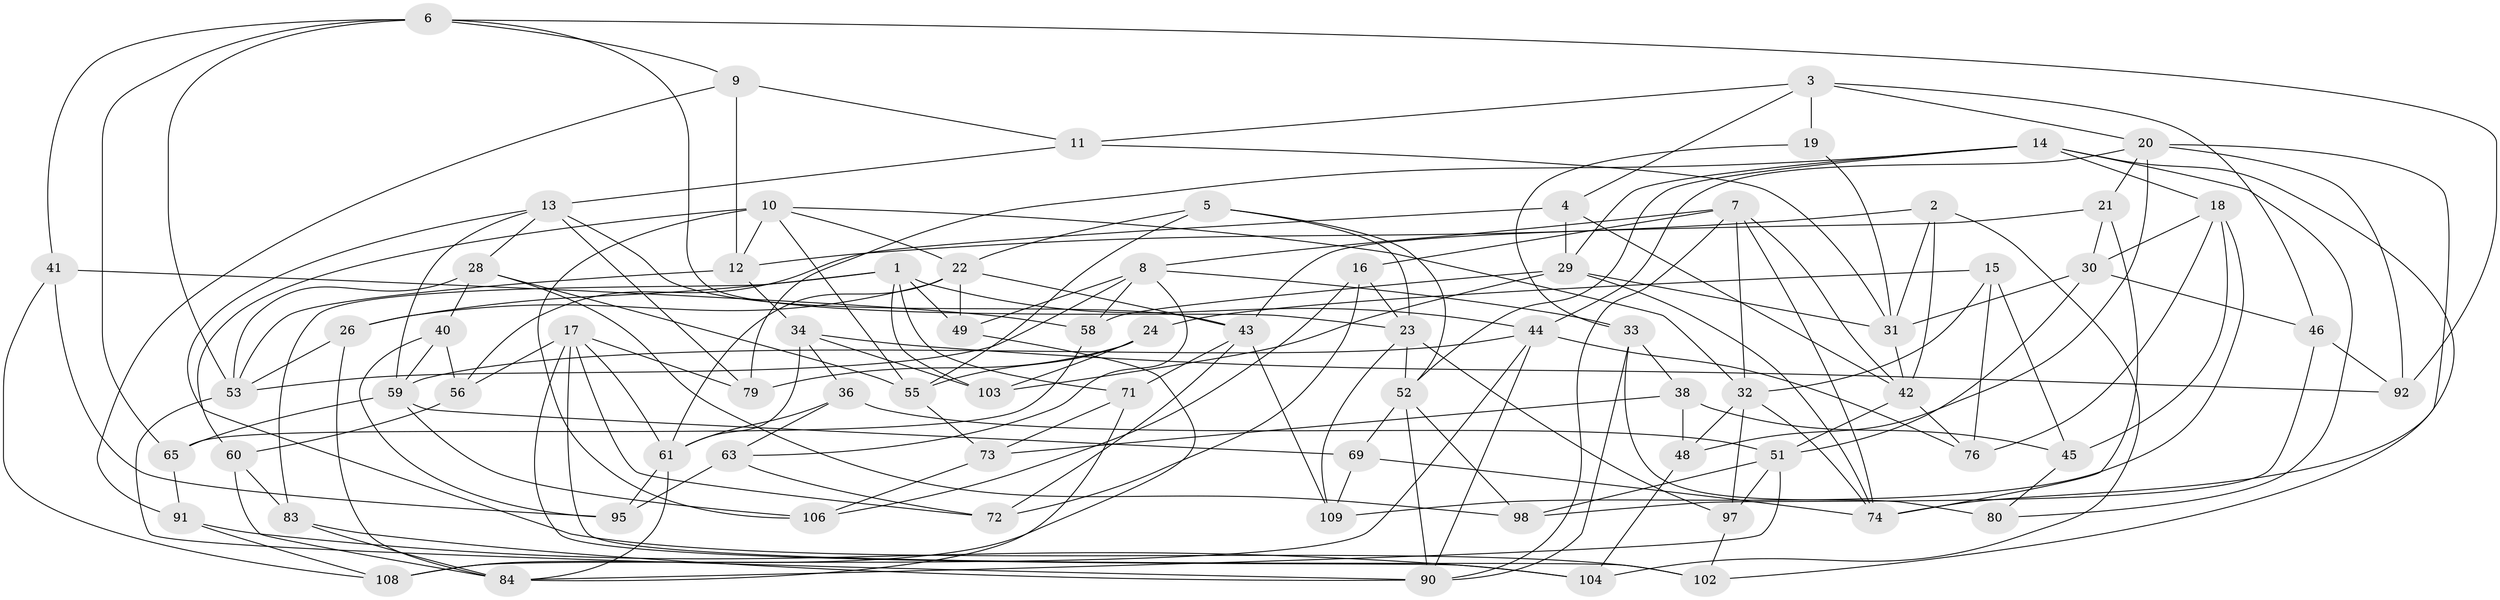 // Generated by graph-tools (version 1.1) at 2025/52/02/27/25 19:52:32]
// undirected, 76 vertices, 180 edges
graph export_dot {
graph [start="1"]
  node [color=gray90,style=filled];
  1 [super="+70"];
  2;
  3 [super="+105"];
  4;
  5;
  6 [super="+62"];
  7 [super="+100"];
  8 [super="+77"];
  9;
  10 [super="+64"];
  11;
  12 [super="+27"];
  13 [super="+89"];
  14 [super="+96"];
  15;
  16;
  17 [super="+25"];
  18 [super="+39"];
  19;
  20 [super="+35"];
  21;
  22 [super="+37"];
  23 [super="+81"];
  24;
  26;
  28 [super="+87"];
  29 [super="+66"];
  30 [super="+82"];
  31 [super="+86"];
  32 [super="+47"];
  33 [super="+85"];
  34 [super="+50"];
  36;
  38;
  40;
  41;
  42 [super="+101"];
  43 [super="+99"];
  44 [super="+54"];
  45;
  46;
  48;
  49;
  51 [super="+75"];
  52 [super="+67"];
  53 [super="+93"];
  55 [super="+57"];
  56;
  58;
  59 [super="+68"];
  60;
  61 [super="+88"];
  63;
  65;
  69;
  71;
  72;
  73;
  74 [super="+78"];
  76;
  79;
  80;
  83;
  84 [super="+107"];
  90 [super="+94"];
  91;
  92;
  95;
  97;
  98;
  102;
  103;
  104;
  106;
  108;
  109;
  1 -- 44;
  1 -- 103;
  1 -- 71;
  1 -- 26;
  1 -- 83;
  1 -- 49;
  2 -- 42;
  2 -- 12;
  2 -- 104;
  2 -- 31;
  3 -- 11;
  3 -- 4;
  3 -- 19 [weight=2];
  3 -- 20;
  3 -- 46;
  4 -- 56;
  4 -- 29;
  4 -- 42;
  5 -- 55;
  5 -- 22;
  5 -- 52;
  5 -- 23;
  6 -- 9;
  6 -- 65;
  6 -- 41;
  6 -- 92;
  6 -- 53;
  6 -- 23;
  7 -- 90;
  7 -- 32;
  7 -- 16;
  7 -- 8;
  7 -- 42;
  7 -- 74;
  8 -- 63;
  8 -- 49;
  8 -- 33;
  8 -- 58;
  8 -- 53;
  9 -- 91;
  9 -- 11;
  9 -- 12;
  10 -- 60;
  10 -- 106;
  10 -- 32;
  10 -- 12;
  10 -- 22;
  10 -- 55;
  11 -- 31;
  11 -- 13;
  12 -- 34 [weight=2];
  12 -- 53;
  13 -- 59;
  13 -- 79;
  13 -- 43;
  13 -- 28;
  13 -- 102;
  14 -- 52;
  14 -- 102;
  14 -- 80;
  14 -- 18;
  14 -- 79;
  14 -- 29;
  15 -- 76;
  15 -- 45;
  15 -- 24;
  15 -- 32;
  16 -- 72;
  16 -- 106;
  16 -- 23;
  17 -- 102;
  17 -- 72;
  17 -- 56;
  17 -- 104;
  17 -- 61;
  17 -- 79;
  18 -- 76;
  18 -- 30 [weight=2];
  18 -- 45;
  18 -- 109;
  19 -- 31;
  19 -- 33;
  20 -- 48;
  20 -- 92;
  20 -- 74;
  20 -- 21;
  20 -- 44;
  21 -- 74;
  21 -- 43;
  21 -- 30;
  22 -- 49;
  22 -- 26;
  22 -- 43;
  22 -- 61;
  23 -- 97;
  23 -- 109;
  23 -- 52;
  24 -- 79;
  24 -- 103;
  24 -- 55;
  26 -- 84;
  26 -- 53;
  28 -- 40;
  28 -- 53;
  28 -- 98;
  28 -- 55 [weight=2];
  29 -- 103;
  29 -- 74;
  29 -- 31;
  29 -- 58;
  30 -- 31;
  30 -- 46;
  30 -- 51;
  31 -- 42;
  32 -- 97;
  32 -- 48;
  32 -- 74;
  33 -- 80 [weight=2];
  33 -- 38;
  33 -- 90;
  34 -- 92;
  34 -- 61;
  34 -- 36;
  34 -- 103;
  36 -- 63;
  36 -- 61;
  36 -- 51;
  38 -- 48;
  38 -- 45;
  38 -- 73;
  40 -- 95;
  40 -- 56;
  40 -- 59;
  41 -- 108;
  41 -- 58;
  41 -- 95;
  42 -- 76;
  42 -- 51;
  43 -- 109;
  43 -- 72;
  43 -- 71;
  44 -- 108;
  44 -- 76;
  44 -- 90;
  44 -- 59;
  45 -- 80;
  46 -- 92;
  46 -- 98;
  48 -- 104;
  49 -- 108;
  51 -- 98;
  51 -- 97;
  51 -- 84;
  52 -- 98;
  52 -- 69;
  52 -- 90;
  53 -- 90;
  55 -- 73;
  56 -- 60;
  58 -- 65;
  59 -- 65;
  59 -- 69;
  59 -- 106;
  60 -- 83;
  60 -- 84;
  61 -- 84;
  61 -- 95;
  63 -- 72;
  63 -- 95;
  65 -- 91;
  69 -- 109;
  69 -- 74;
  71 -- 73;
  71 -- 84;
  73 -- 106;
  83 -- 90;
  83 -- 84;
  91 -- 108;
  91 -- 104;
  97 -- 102;
}
